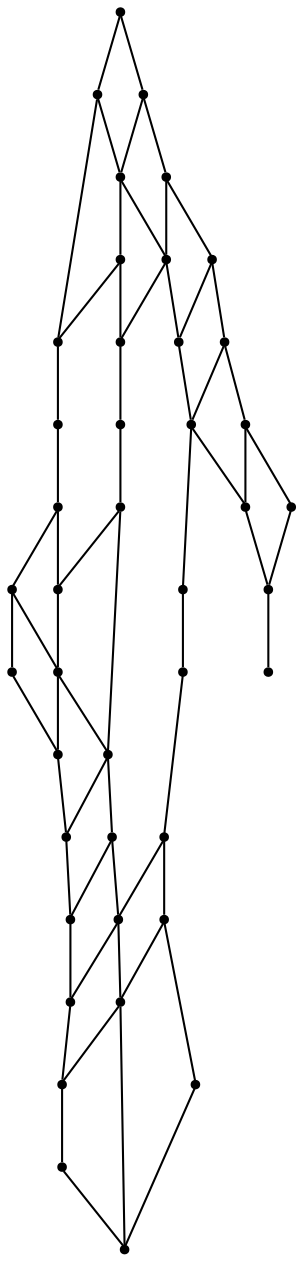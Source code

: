 graph {
  node [shape=point,comment="{\"directed\":false,\"doi\":\"10.1007/11618058_3\",\"figure\":\"4 (10)\"}"]

  v0 [pos="1220.5781022892443,1419.8022721305722"]
  v1 [pos="1215.2937636264535,1430.6480922396217"]
  v2 [pos="1209.1551553415698,1402.0012416536842"]
  v3 [pos="1205.5815815770347,1449.9960460360085"]
  v4 [pos="1203.5999227834302,1413.8231156364313"]
  v5 [pos="1187.782421875,1367.6251926119362"]
  v6 [pos="1194.962922420058,1433.3960094149147"]
  v7 [pos="1180.0372410973837,1383.0220737154518"]
  v8 [pos="1161.6025299781975,1427.6929098462297"]
  v9 [pos="1160.9482194767443,1317.356415400429"]
  v10 [pos="1154.6824627543604,1320.5335178072487"]
  v11 [pos="1098.9513217659883,1458.6845594739152"]
  v12 [pos="1130.1571220930232,1269.6418641105524"]
  v13 [pos="1113.4831894985466,1266.550179133339"]
  v14 [pos="1109.2282158430232,1236.6460043286515"]
  v15 [pos="1095.382898800872,1235.579383184039"]
  v16 [pos="1068.6612986010173,1252.4335104321672"]
  v17 [pos="1097.665625,1220.4210478162004"]
  v18 [pos="1031.5054028888082,1477.8147894238664"]
  v19 [pos="1082.8982830668606,1221.9012139335505"]
  v20 [pos="1072.895398800872,1233.0376821850969"]
  v21 [pos="1053.996050599564,1227.2064723665746"]
  v22 [pos="1019.3114893713663,1271.4022833203508"]
  v23 [pos="1007.5665856649708,1243.489761958046"]
  v24 [pos="988.0004474018896,1464.1376692151262"]
  v25 [pos="974.7406840479651,1301.6470788017145"]
  v26 [pos="1009.4054846475291,1500.0314591422907"]
  v27 [pos="992.7336187318314,1507.5210450187558"]
  v28 [pos="991.0510083575581,1494.617895096067"]
  v29 [pos="967.3288903524709,1274.4960663810602"]
  v30 [pos="983.0620389716569,1509.9460480705134"]
  v31 [pos="979.8166220021802,1494.0804042513405"]
  v32 [pos="963.5927802507266,1410.1429182385637"]
  v33 [pos="972.3308571039244,1461.3356469169491"]
  v34 [pos="955.0120253452035,1346.8210735018288"]
  v35 [pos="959.1773846293605,1294.183496444944"]
  v36 [pos="957.3332712572674,1413.483544001503"]
  v37 [pos="945.5102629905523,1296.6356156364313"]
  v38 [pos="946.4552121184594,1314.7762495373918"]
  v39 [pos="946.2791469840116,1362.5626760815812"]
  v40 [pos="938.3162177507268,1327.2595920259985"]
  v41 [pos="935.1854219658431,1308.679346054319"]

  v0 -- v1 [id="-1",pos="1220.5781022892443,1419.8022721305722 1215.2937636264535,1430.6480922396217 1215.2937636264535,1430.6480922396217 1215.2937636264535,1430.6480922396217"]
  v41 -- v40 [id="-3",pos="935.1854219658431,1308.679346054319 938.3162177507268,1327.2595920259985 938.3162177507268,1327.2595920259985 938.3162177507268,1327.2595920259985"]
  v41 -- v37 [id="-4",pos="935.1854219658431,1308.679346054319 945.5102629905523,1296.6356156364313 945.5102629905523,1296.6356156364313 945.5102629905523,1296.6356156364313"]
  v40 -- v38 [id="-9",pos="938.3162177507268,1327.2595920259985 946.4552121184594,1314.7762495373918 946.4552121184594,1314.7762495373918 946.4552121184594,1314.7762495373918"]
  v40 -- v39 [id="-10",pos="938.3162177507268,1327.2595920259985 946.2791469840116,1362.5626760815812 946.2791469840116,1362.5626760815812 946.2791469840116,1362.5626760815812"]
  v37 -- v38 [id="-18",pos="945.5102629905523,1296.6356156364313 946.4552121184594,1314.7762495373918 946.4552121184594,1314.7762495373918 946.4552121184594,1314.7762495373918"]
  v37 -- v29 [id="-22",pos="945.5102629905523,1296.6356156364313 967.3288903524709,1274.4960663810602 967.3288903524709,1274.4960663810602 967.3288903524709,1274.4960663810602"]
  v39 -- v34 [id="-25",pos="946.2791469840116,1362.5626760815812 955.0120253452035,1346.8210735018288 955.0120253452035,1346.8210735018288 955.0120253452035,1346.8210735018288"]
  v39 -- v36 [id="-27",pos="946.2791469840116,1362.5626760815812 957.3332712572674,1413.483544001503 957.3332712572674,1413.483544001503 957.3332712572674,1413.483544001503"]
  v38 -- v35 [id="-28",pos="946.4552121184594,1314.7762495373918 959.1773846293605,1294.183496444944 959.1773846293605,1294.183496444944 959.1773846293605,1294.183496444944"]
  v38 -- v34 [id="-29",pos="946.4552121184594,1314.7762495373918 955.0120253452035,1346.8210735018288 955.0120253452035,1346.8210735018288 955.0120253452035,1346.8210735018288"]
  v34 -- v25 [id="-37",pos="955.0120253452035,1346.8210735018288 974.7406840479651,1301.6470788017145 974.7406840479651,1301.6470788017145 974.7406840479651,1301.6470788017145"]
  v34 -- v32 [id="-38",pos="955.0120253452035,1346.8210735018288 963.5927802507266,1410.1429182385637 963.5927802507266,1410.1429182385637 963.5927802507266,1410.1429182385637"]
  v36 -- v33 [id="-44",pos="957.3332712572674,1413.483544001503 972.3308571039244,1461.3356469169491 972.3308571039244,1461.3356469169491 972.3308571039244,1461.3356469169491"]
  v36 -- v32 [id="-46",pos="957.3332712572674,1413.483544001503 963.5927802507266,1410.1429182385637 963.5927802507266,1410.1429182385637 963.5927802507266,1410.1429182385637"]
  v35 -- v29 [id="-48",pos="959.1773846293605,1294.183496444944 967.3288903524709,1274.4960663810602 967.3288903524709,1274.4960663810602 967.3288903524709,1274.4960663810602"]
  v35 -- v25 [id="-51",pos="959.1773846293605,1294.183496444944 974.7406840479651,1301.6470788017145 974.7406840479651,1301.6470788017145 974.7406840479651,1301.6470788017145"]
  v32 -- v24 [id="-57",pos="963.5927802507266,1410.1429182385637 988.0004474018896,1464.1376692151262 988.0004474018896,1464.1376692151262 988.0004474018896,1464.1376692151262"]
  v29 -- v23 [id="-62",pos="967.3288903524709,1274.4960663810602 1007.5665856649708,1243.489761958046 1007.5665856649708,1243.489761958046 1007.5665856649708,1243.489761958046"]
  v33 -- v31 [id="-68",pos="972.3308571039244,1461.3356469169491 979.8166220021802,1494.0804042513405 979.8166220021802,1494.0804042513405 979.8166220021802,1494.0804042513405"]
  v33 -- v24 [id="-72",pos="972.3308571039244,1461.3356469169491 988.0004474018896,1464.1376692151262 988.0004474018896,1464.1376692151262 988.0004474018896,1464.1376692151262"]
  v25 -- v22 [id="-74",pos="974.7406840479651,1301.6470788017145 1019.3114893713663,1271.4022833203508 1019.3114893713663,1271.4022833203508 1019.3114893713663,1271.4022833203508"]
  v31 -- v30 [id="-79",pos="979.8166220021802,1494.0804042513405 983.0620389716569,1509.9460480705134 983.0620389716569,1509.9460480705134 983.0620389716569,1509.9460480705134"]
  v31 -- v28 [id="-81",pos="979.8166220021802,1494.0804042513405 991.0510083575581,1494.617895096067 991.0510083575581,1494.617895096067 991.0510083575581,1494.617895096067"]
  v30 -- v27 [id="-84",pos="983.0620389716569,1509.9460480705134 992.7336187318314,1507.5210450187558 992.7336187318314,1507.5210450187558 992.7336187318314,1507.5210450187558"]
  v24 -- v28 [id="-91",pos="988.0004474018896,1464.1376692151262 991.0510083575581,1494.617895096067 991.0510083575581,1494.617895096067 991.0510083575581,1494.617895096067"]
  v24 -- v18 [id="-95",pos="988.0004474018896,1464.1376692151262 1031.5054028888082,1477.8147894238664 1031.5054028888082,1477.8147894238664 1031.5054028888082,1477.8147894238664"]
  v28 -- v27 [id="-101",pos="991.0510083575581,1494.617895096067 992.7336187318314,1507.5210450187558 992.7336187318314,1507.5210450187558 992.7336187318314,1507.5210450187558"]
  v27 -- v26 [id="-110",pos="992.7336187318314,1507.5210450187558 1009.4054846475291,1500.0314591422907 1009.4054846475291,1500.0314591422907 1009.4054846475291,1500.0314591422907"]
  v23 -- v21 [id="-114",pos="1007.5665856649708,1243.489761958046 1053.996050599564,1227.2064723665746 1053.996050599564,1227.2064723665746 1053.996050599564,1227.2064723665746"]
  v22 -- v16 [id="-120",pos="1019.3114893713663,1271.4022833203508 1068.6612986010173,1252.4335104321672 1068.6612986010173,1252.4335104321672 1068.6612986010173,1252.4335104321672"]
  v18 -- v11 [id="-126",pos="1031.5054028888082,1477.8147894238664 1098.9513217659883,1458.6845594739152 1098.9513217659883,1458.6845594739152 1098.9513217659883,1458.6845594739152"]
  v21 -- v19 [id="-131",pos="1053.996050599564,1227.2064723665746 1082.8982830668606,1221.9012139335505 1082.8982830668606,1221.9012139335505 1082.8982830668606,1221.9012139335505"]
  v21 -- v20 [id="-132",pos="1053.996050599564,1227.2064723665746 1072.895398800872,1233.0376821850969 1072.895398800872,1233.0376821850969 1072.895398800872,1233.0376821850969"]
  v16 -- v20 [id="-136",pos="1068.6612986010173,1252.4335104321672 1072.895398800872,1233.0376821850969 1072.895398800872,1233.0376821850969 1072.895398800872,1233.0376821850969"]
  v16 -- v13 [id="-139",pos="1068.6612986010173,1252.4335104321672 1113.4831894985466,1266.550179133339 1113.4831894985466,1266.550179133339 1113.4831894985466,1266.550179133339"]
  v20 -- v15 [id="-145",pos="1072.895398800872,1233.0376821850969 1095.382898800872,1235.579383184039 1095.382898800872,1235.579383184039 1095.382898800872,1235.579383184039"]
  v19 -- v15 [id="-149",pos="1082.8982830668606,1221.9012139335505 1095.382898800872,1235.579383184039 1095.382898800872,1235.579383184039 1095.382898800872,1235.579383184039"]
  v19 -- v17 [id="-150",pos="1082.8982830668606,1221.9012139335505 1097.665625,1220.4210478162004 1097.665625,1220.4210478162004 1097.665625,1220.4210478162004"]
  v15 -- v13 [id="-159",pos="1095.382898800872,1235.579383184039 1113.4831894985466,1266.550179133339 1113.4831894985466,1266.550179133339 1113.4831894985466,1266.550179133339"]
  v15 -- v14 [id="-161",pos="1095.382898800872,1235.579383184039 1109.2282158430232,1236.6460043286515 1109.2282158430232,1236.6460043286515 1109.2282158430232,1236.6460043286515"]
  v17 -- v14 [id="-165",pos="1097.665625,1220.4210478162004 1109.2282158430232,1236.6460043286515 1109.2282158430232,1236.6460043286515 1109.2282158430232,1236.6460043286515"]
  v11 -- v8 [id="-166",pos="1098.9513217659883,1458.6845594739152 1161.6025299781975,1427.6929098462297 1161.6025299781975,1427.6929098462297 1161.6025299781975,1427.6929098462297"]
  v14 -- v12 [id="-173",pos="1109.2282158430232,1236.6460043286515 1130.1571220930232,1269.6418641105524 1130.1571220930232,1269.6418641105524 1130.1571220930232,1269.6418641105524"]
  v13 -- v10 [id="-179",pos="1113.4831894985466,1266.550179133339 1154.6824627543604,1320.5335178072487 1154.6824627543604,1320.5335178072487 1154.6824627543604,1320.5335178072487"]
  v13 -- v12 [id="-181",pos="1113.4831894985466,1266.550179133339 1130.1571220930232,1269.6418641105524 1130.1571220930232,1269.6418641105524 1130.1571220930232,1269.6418641105524"]
  v12 -- v9 [id="-187",pos="1130.1571220930232,1269.6418641105524 1160.9482194767443,1317.356415400429 1160.9482194767443,1317.356415400429 1160.9482194767443,1317.356415400429"]
  v10 -- v7 [id="-191",pos="1154.6824627543604,1320.5335178072487 1180.0372410973837,1383.0220737154518 1180.0372410973837,1383.0220737154518 1180.0372410973837,1383.0220737154518"]
  v10 -- v9 [id="-192",pos="1154.6824627543604,1320.5335178072487 1160.9482194767443,1317.356415400429 1160.9482194767443,1317.356415400429 1160.9482194767443,1317.356415400429"]
  v8 -- v7 [id="-201",pos="1161.6025299781975,1427.6929098462297 1180.0372410973837,1383.0220737154518 1180.0372410973837,1383.0220737154518 1180.0372410973837,1383.0220737154518"]
  v9 -- v5 [id="-202",pos="1160.9482194767443,1317.356415400429 1187.782421875,1367.6251926119362 1187.782421875,1367.6251926119362 1187.782421875,1367.6251926119362"]
  v8 -- v6 [id="-205",pos="1161.6025299781975,1427.6929098462297 1194.962922420058,1433.3960094149147 1194.962922420058,1433.3960094149147 1194.962922420058,1433.3960094149147"]
  v7 -- v5 [id="-210",pos="1180.0372410973837,1383.0220737154518 1187.782421875,1367.6251926119362 1187.782421875,1367.6251926119362 1187.782421875,1367.6251926119362"]
  v7 -- v4 [id="-213",pos="1180.0372410973837,1383.0220737154518 1203.5999227834302,1413.8231156364313 1203.5999227834302,1413.8231156364313 1203.5999227834302,1413.8231156364313"]
  v5 -- v2 [id="-219",pos="1187.782421875,1367.6251926119362 1209.1551553415698,1402.0012416536842 1209.1551553415698,1402.0012416536842 1209.1551553415698,1402.0012416536842"]
  v6 -- v4 [id="-222",pos="1194.962922420058,1433.3960094149147 1203.5999227834302,1413.8231156364313 1203.5999227834302,1413.8231156364313 1203.5999227834302,1413.8231156364313"]
  v6 -- v3 [id="-225",pos="1194.962922420058,1433.3960094149147 1205.5815815770347,1449.9960460360085 1205.5815815770347,1449.9960460360085 1205.5815815770347,1449.9960460360085"]
  v4 -- v2 [id="-230",pos="1203.5999227834302,1413.8231156364313 1209.1551553415698,1402.0012416536842 1209.1551553415698,1402.0012416536842 1209.1551553415698,1402.0012416536842"]
  v4 -- v1 [id="-234",pos="1203.5999227834302,1413.8231156364313 1215.2937636264535,1430.6480922396217 1215.2937636264535,1430.6480922396217 1215.2937636264535,1430.6480922396217"]
  v3 -- v1 [id="-236",pos="1205.5815815770347,1449.9960460360085 1215.2937636264535,1430.6480922396217 1215.2937636264535,1430.6480922396217 1215.2937636264535,1430.6480922396217"]
  v2 -- v0 [id="-243",pos="1209.1551553415698,1402.0012416536842 1220.5781022892443,1419.8022721305722 1220.5781022892443,1419.8022721305722 1220.5781022892443,1419.8022721305722"]
}